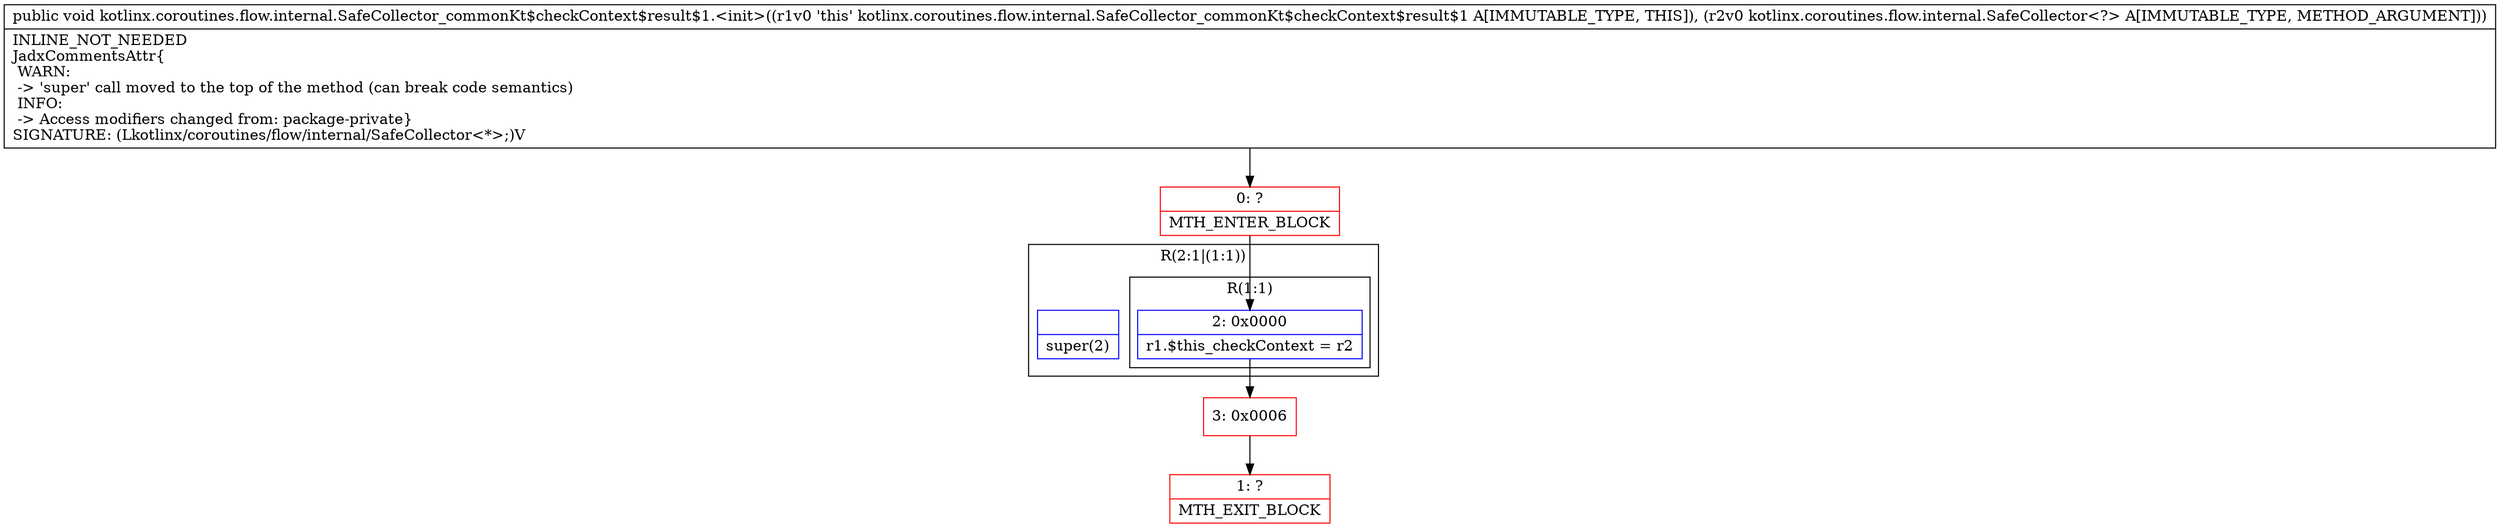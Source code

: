 digraph "CFG forkotlinx.coroutines.flow.internal.SafeCollector_commonKt$checkContext$result$1.\<init\>(Lkotlinx\/coroutines\/flow\/internal\/SafeCollector;)V" {
subgraph cluster_Region_543739431 {
label = "R(2:1|(1:1))";
node [shape=record,color=blue];
Node_InsnContainer_351075497 [shape=record,label="{|super(2)\l}"];
subgraph cluster_Region_1984763027 {
label = "R(1:1)";
node [shape=record,color=blue];
Node_2 [shape=record,label="{2\:\ 0x0000|r1.$this_checkContext = r2\l}"];
}
}
Node_0 [shape=record,color=red,label="{0\:\ ?|MTH_ENTER_BLOCK\l}"];
Node_3 [shape=record,color=red,label="{3\:\ 0x0006}"];
Node_1 [shape=record,color=red,label="{1\:\ ?|MTH_EXIT_BLOCK\l}"];
MethodNode[shape=record,label="{public void kotlinx.coroutines.flow.internal.SafeCollector_commonKt$checkContext$result$1.\<init\>((r1v0 'this' kotlinx.coroutines.flow.internal.SafeCollector_commonKt$checkContext$result$1 A[IMMUTABLE_TYPE, THIS]), (r2v0 kotlinx.coroutines.flow.internal.SafeCollector\<?\> A[IMMUTABLE_TYPE, METHOD_ARGUMENT]))  | INLINE_NOT_NEEDED\lJadxCommentsAttr\{\l WARN: \l \-\> 'super' call moved to the top of the method (can break code semantics)\l INFO: \l \-\> Access modifiers changed from: package\-private\}\lSIGNATURE: (Lkotlinx\/coroutines\/flow\/internal\/SafeCollector\<*\>;)V\l}"];
MethodNode -> Node_0;Node_2 -> Node_3;
Node_0 -> Node_2;
Node_3 -> Node_1;
}

